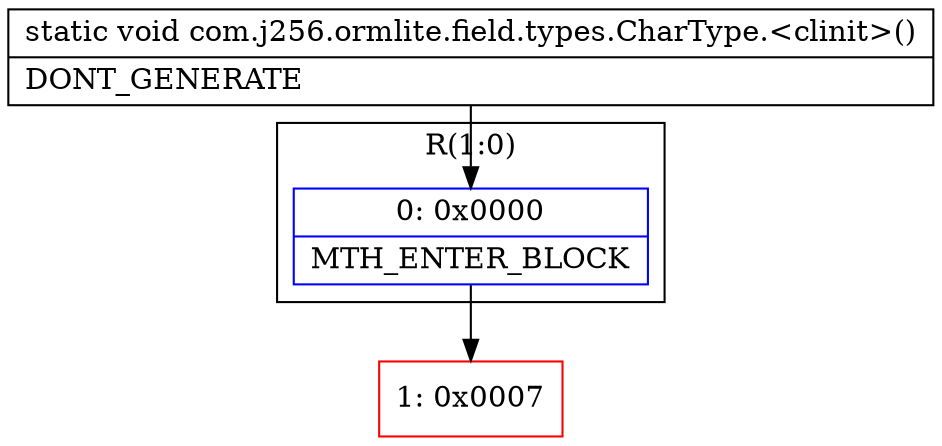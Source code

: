 digraph "CFG forcom.j256.ormlite.field.types.CharType.\<clinit\>()V" {
subgraph cluster_Region_1362543937 {
label = "R(1:0)";
node [shape=record,color=blue];
Node_0 [shape=record,label="{0\:\ 0x0000|MTH_ENTER_BLOCK\l}"];
}
Node_1 [shape=record,color=red,label="{1\:\ 0x0007}"];
MethodNode[shape=record,label="{static void com.j256.ormlite.field.types.CharType.\<clinit\>()  | DONT_GENERATE\l}"];
MethodNode -> Node_0;
Node_0 -> Node_1;
}

